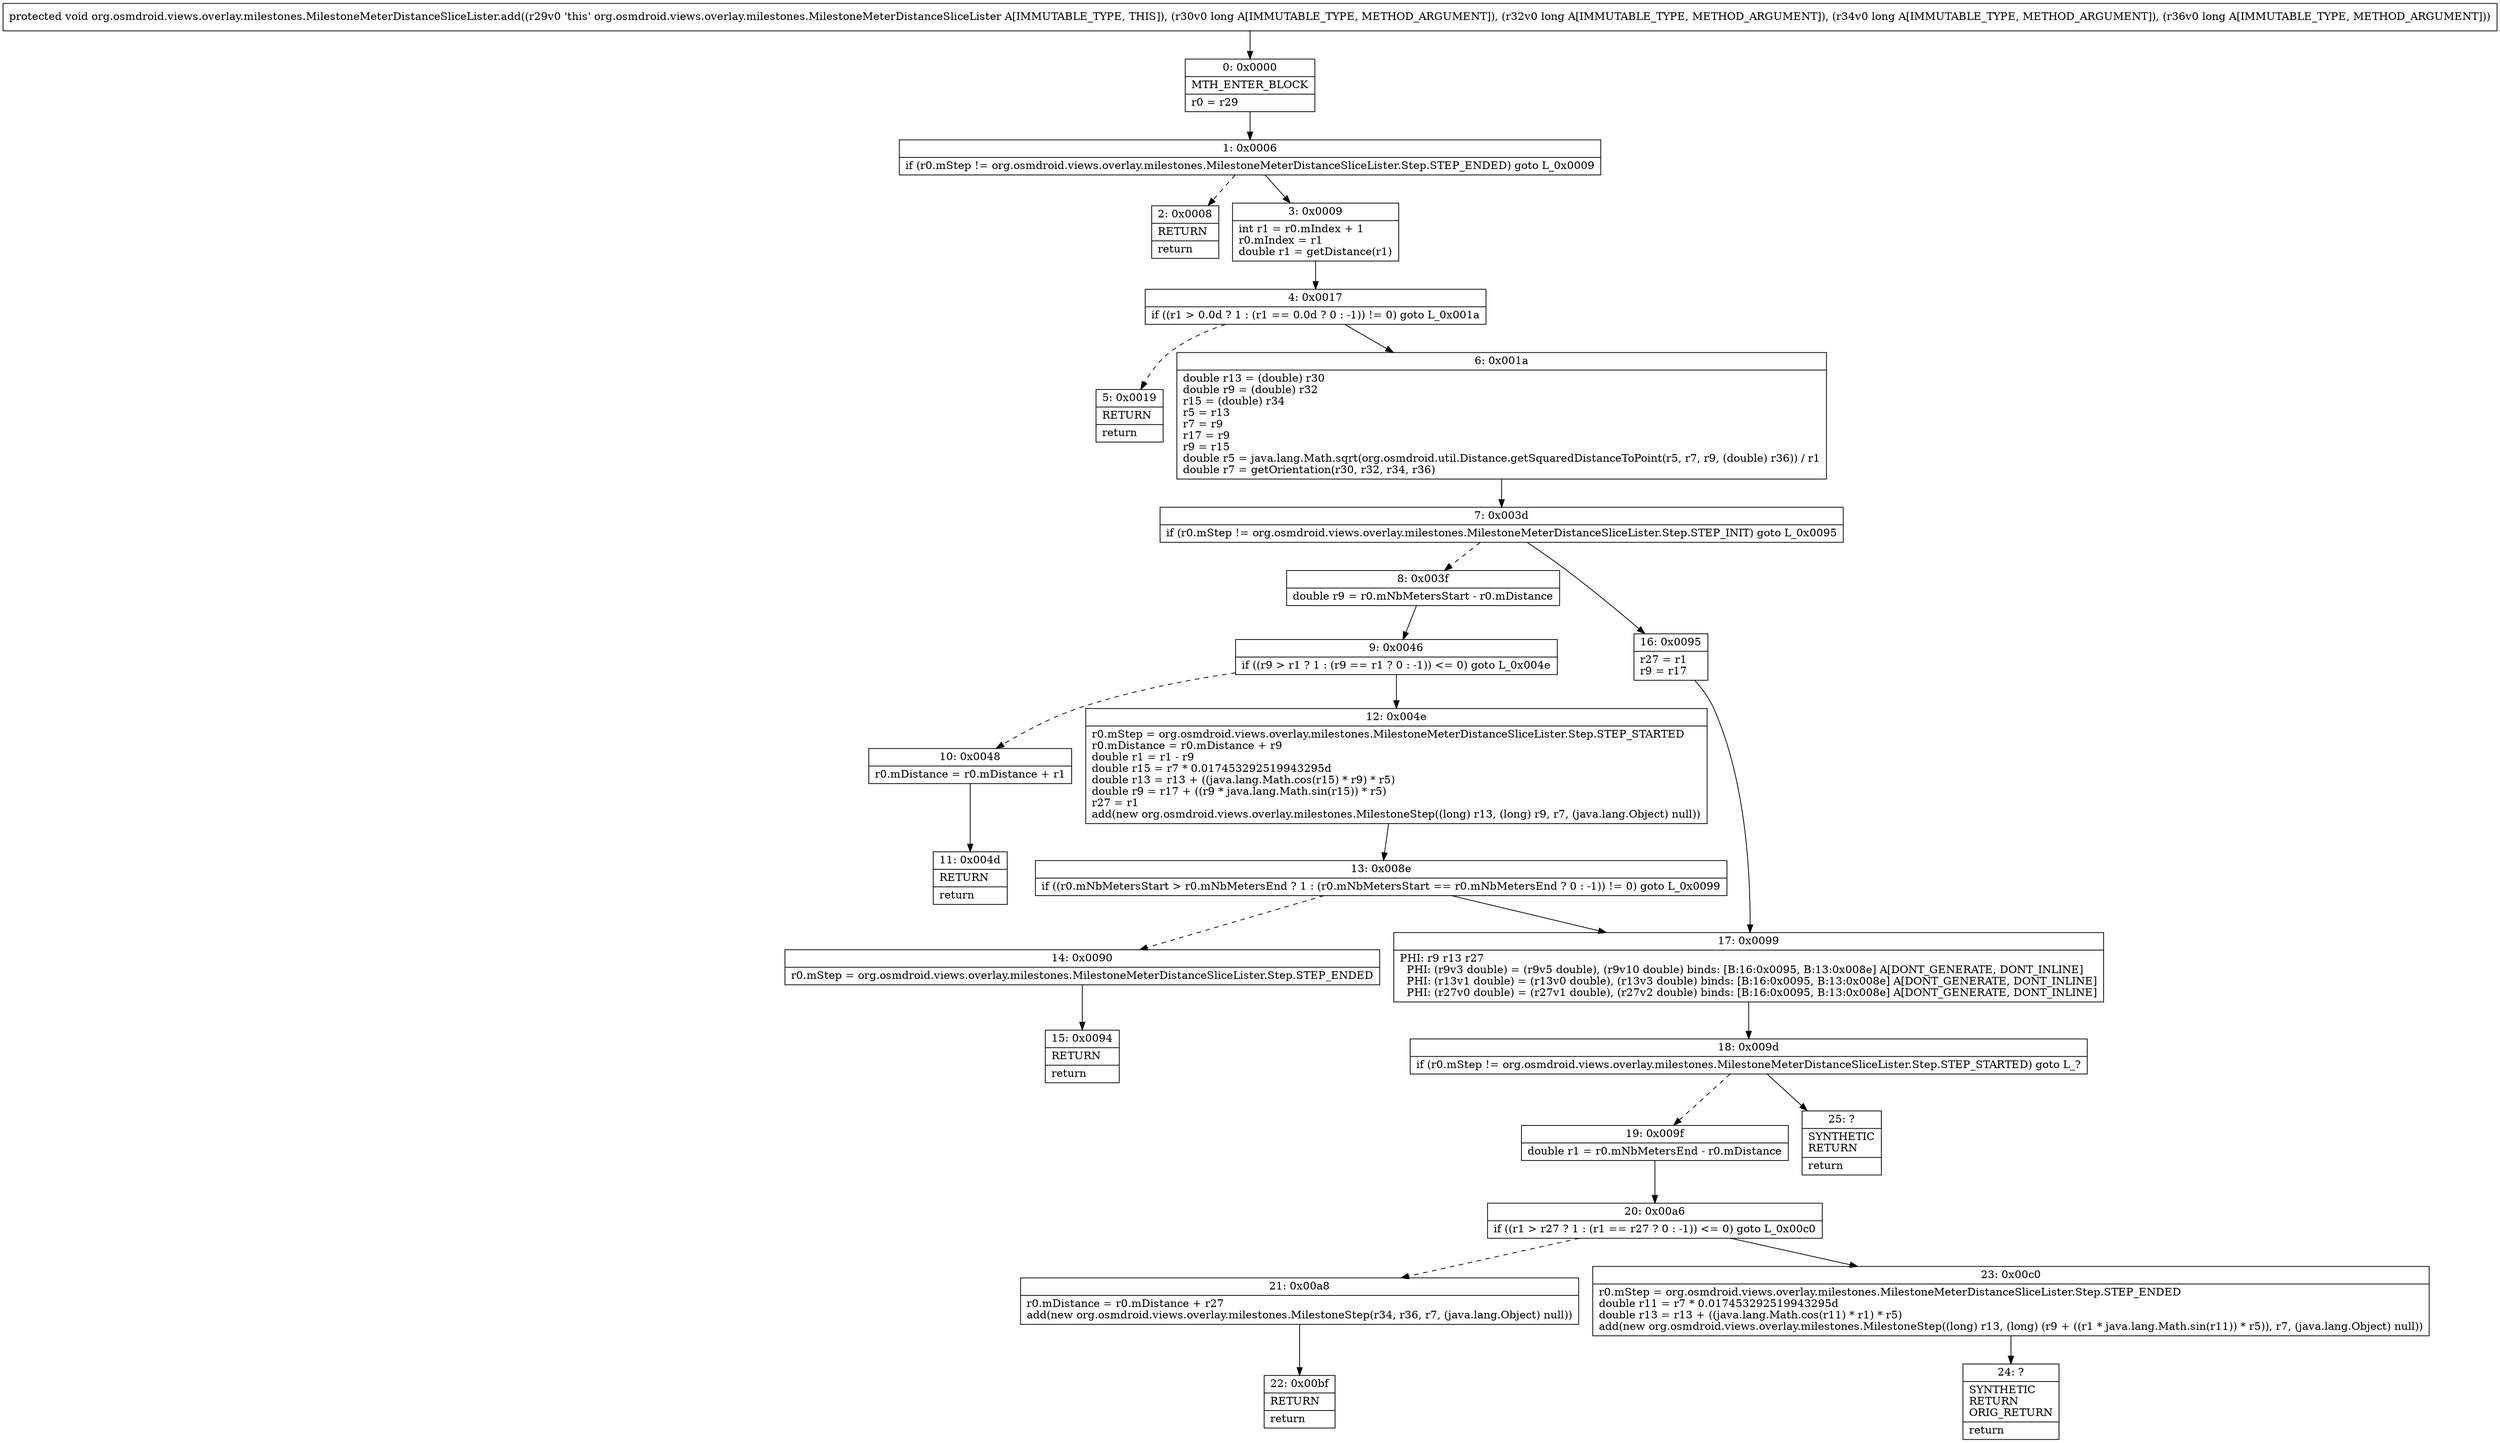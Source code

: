 digraph "CFG fororg.osmdroid.views.overlay.milestones.MilestoneMeterDistanceSliceLister.add(JJJJ)V" {
Node_0 [shape=record,label="{0\:\ 0x0000|MTH_ENTER_BLOCK\l|r0 = r29\l}"];
Node_1 [shape=record,label="{1\:\ 0x0006|if (r0.mStep != org.osmdroid.views.overlay.milestones.MilestoneMeterDistanceSliceLister.Step.STEP_ENDED) goto L_0x0009\l}"];
Node_2 [shape=record,label="{2\:\ 0x0008|RETURN\l|return\l}"];
Node_3 [shape=record,label="{3\:\ 0x0009|int r1 = r0.mIndex + 1\lr0.mIndex = r1\ldouble r1 = getDistance(r1)\l}"];
Node_4 [shape=record,label="{4\:\ 0x0017|if ((r1 \> 0.0d ? 1 : (r1 == 0.0d ? 0 : \-1)) != 0) goto L_0x001a\l}"];
Node_5 [shape=record,label="{5\:\ 0x0019|RETURN\l|return\l}"];
Node_6 [shape=record,label="{6\:\ 0x001a|double r13 = (double) r30\ldouble r9 = (double) r32\lr15 = (double) r34\lr5 = r13\lr7 = r9\lr17 = r9\lr9 = r15\ldouble r5 = java.lang.Math.sqrt(org.osmdroid.util.Distance.getSquaredDistanceToPoint(r5, r7, r9, (double) r36)) \/ r1\ldouble r7 = getOrientation(r30, r32, r34, r36)\l}"];
Node_7 [shape=record,label="{7\:\ 0x003d|if (r0.mStep != org.osmdroid.views.overlay.milestones.MilestoneMeterDistanceSliceLister.Step.STEP_INIT) goto L_0x0095\l}"];
Node_8 [shape=record,label="{8\:\ 0x003f|double r9 = r0.mNbMetersStart \- r0.mDistance\l}"];
Node_9 [shape=record,label="{9\:\ 0x0046|if ((r9 \> r1 ? 1 : (r9 == r1 ? 0 : \-1)) \<= 0) goto L_0x004e\l}"];
Node_10 [shape=record,label="{10\:\ 0x0048|r0.mDistance = r0.mDistance + r1\l}"];
Node_11 [shape=record,label="{11\:\ 0x004d|RETURN\l|return\l}"];
Node_12 [shape=record,label="{12\:\ 0x004e|r0.mStep = org.osmdroid.views.overlay.milestones.MilestoneMeterDistanceSliceLister.Step.STEP_STARTED\lr0.mDistance = r0.mDistance + r9\ldouble r1 = r1 \- r9\ldouble r15 = r7 * 0.017453292519943295d\ldouble r13 = r13 + ((java.lang.Math.cos(r15) * r9) * r5)\ldouble r9 = r17 + ((r9 * java.lang.Math.sin(r15)) * r5)\lr27 = r1\ladd(new org.osmdroid.views.overlay.milestones.MilestoneStep((long) r13, (long) r9, r7, (java.lang.Object) null))\l}"];
Node_13 [shape=record,label="{13\:\ 0x008e|if ((r0.mNbMetersStart \> r0.mNbMetersEnd ? 1 : (r0.mNbMetersStart == r0.mNbMetersEnd ? 0 : \-1)) != 0) goto L_0x0099\l}"];
Node_14 [shape=record,label="{14\:\ 0x0090|r0.mStep = org.osmdroid.views.overlay.milestones.MilestoneMeterDistanceSliceLister.Step.STEP_ENDED\l}"];
Node_15 [shape=record,label="{15\:\ 0x0094|RETURN\l|return\l}"];
Node_16 [shape=record,label="{16\:\ 0x0095|r27 = r1\lr9 = r17\l}"];
Node_17 [shape=record,label="{17\:\ 0x0099|PHI: r9 r13 r27 \l  PHI: (r9v3 double) = (r9v5 double), (r9v10 double) binds: [B:16:0x0095, B:13:0x008e] A[DONT_GENERATE, DONT_INLINE]\l  PHI: (r13v1 double) = (r13v0 double), (r13v3 double) binds: [B:16:0x0095, B:13:0x008e] A[DONT_GENERATE, DONT_INLINE]\l  PHI: (r27v0 double) = (r27v1 double), (r27v2 double) binds: [B:16:0x0095, B:13:0x008e] A[DONT_GENERATE, DONT_INLINE]\l}"];
Node_18 [shape=record,label="{18\:\ 0x009d|if (r0.mStep != org.osmdroid.views.overlay.milestones.MilestoneMeterDistanceSliceLister.Step.STEP_STARTED) goto L_?\l}"];
Node_19 [shape=record,label="{19\:\ 0x009f|double r1 = r0.mNbMetersEnd \- r0.mDistance\l}"];
Node_20 [shape=record,label="{20\:\ 0x00a6|if ((r1 \> r27 ? 1 : (r1 == r27 ? 0 : \-1)) \<= 0) goto L_0x00c0\l}"];
Node_21 [shape=record,label="{21\:\ 0x00a8|r0.mDistance = r0.mDistance + r27\ladd(new org.osmdroid.views.overlay.milestones.MilestoneStep(r34, r36, r7, (java.lang.Object) null))\l}"];
Node_22 [shape=record,label="{22\:\ 0x00bf|RETURN\l|return\l}"];
Node_23 [shape=record,label="{23\:\ 0x00c0|r0.mStep = org.osmdroid.views.overlay.milestones.MilestoneMeterDistanceSliceLister.Step.STEP_ENDED\ldouble r11 = r7 * 0.017453292519943295d\ldouble r13 = r13 + ((java.lang.Math.cos(r11) * r1) * r5)\ladd(new org.osmdroid.views.overlay.milestones.MilestoneStep((long) r13, (long) (r9 + ((r1 * java.lang.Math.sin(r11)) * r5)), r7, (java.lang.Object) null))\l}"];
Node_24 [shape=record,label="{24\:\ ?|SYNTHETIC\lRETURN\lORIG_RETURN\l|return\l}"];
Node_25 [shape=record,label="{25\:\ ?|SYNTHETIC\lRETURN\l|return\l}"];
MethodNode[shape=record,label="{protected void org.osmdroid.views.overlay.milestones.MilestoneMeterDistanceSliceLister.add((r29v0 'this' org.osmdroid.views.overlay.milestones.MilestoneMeterDistanceSliceLister A[IMMUTABLE_TYPE, THIS]), (r30v0 long A[IMMUTABLE_TYPE, METHOD_ARGUMENT]), (r32v0 long A[IMMUTABLE_TYPE, METHOD_ARGUMENT]), (r34v0 long A[IMMUTABLE_TYPE, METHOD_ARGUMENT]), (r36v0 long A[IMMUTABLE_TYPE, METHOD_ARGUMENT])) }"];
MethodNode -> Node_0;
Node_0 -> Node_1;
Node_1 -> Node_2[style=dashed];
Node_1 -> Node_3;
Node_3 -> Node_4;
Node_4 -> Node_5[style=dashed];
Node_4 -> Node_6;
Node_6 -> Node_7;
Node_7 -> Node_8[style=dashed];
Node_7 -> Node_16;
Node_8 -> Node_9;
Node_9 -> Node_10[style=dashed];
Node_9 -> Node_12;
Node_10 -> Node_11;
Node_12 -> Node_13;
Node_13 -> Node_14[style=dashed];
Node_13 -> Node_17;
Node_14 -> Node_15;
Node_16 -> Node_17;
Node_17 -> Node_18;
Node_18 -> Node_19[style=dashed];
Node_18 -> Node_25;
Node_19 -> Node_20;
Node_20 -> Node_21[style=dashed];
Node_20 -> Node_23;
Node_21 -> Node_22;
Node_23 -> Node_24;
}

